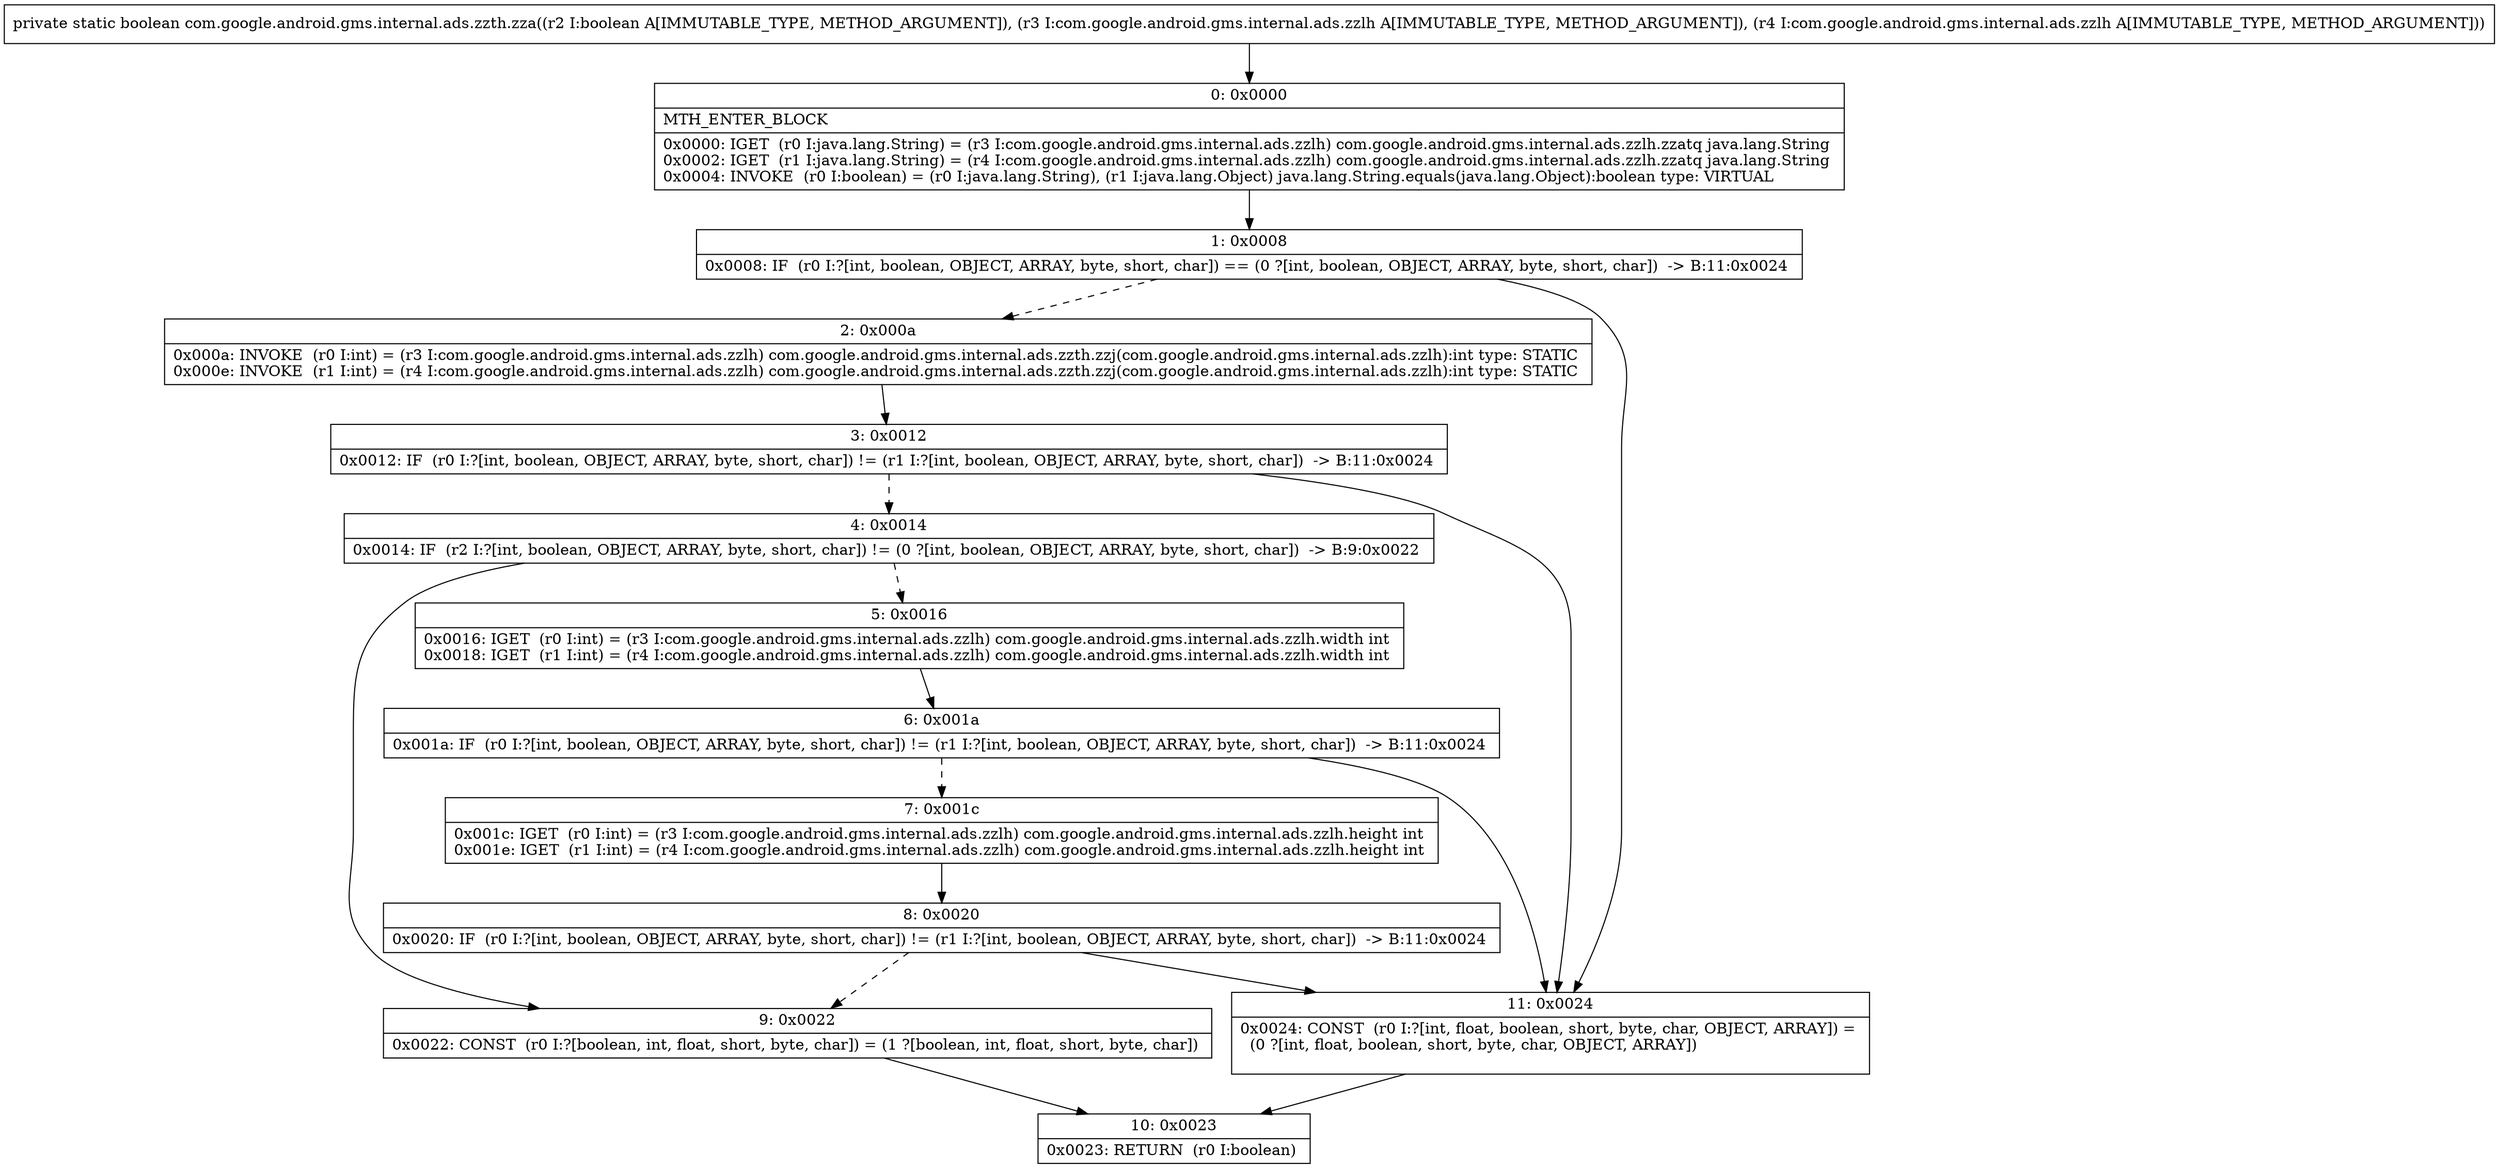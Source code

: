 digraph "CFG forcom.google.android.gms.internal.ads.zzth.zza(ZLcom\/google\/android\/gms\/internal\/ads\/zzlh;Lcom\/google\/android\/gms\/internal\/ads\/zzlh;)Z" {
Node_0 [shape=record,label="{0\:\ 0x0000|MTH_ENTER_BLOCK\l|0x0000: IGET  (r0 I:java.lang.String) = (r3 I:com.google.android.gms.internal.ads.zzlh) com.google.android.gms.internal.ads.zzlh.zzatq java.lang.String \l0x0002: IGET  (r1 I:java.lang.String) = (r4 I:com.google.android.gms.internal.ads.zzlh) com.google.android.gms.internal.ads.zzlh.zzatq java.lang.String \l0x0004: INVOKE  (r0 I:boolean) = (r0 I:java.lang.String), (r1 I:java.lang.Object) java.lang.String.equals(java.lang.Object):boolean type: VIRTUAL \l}"];
Node_1 [shape=record,label="{1\:\ 0x0008|0x0008: IF  (r0 I:?[int, boolean, OBJECT, ARRAY, byte, short, char]) == (0 ?[int, boolean, OBJECT, ARRAY, byte, short, char])  \-\> B:11:0x0024 \l}"];
Node_2 [shape=record,label="{2\:\ 0x000a|0x000a: INVOKE  (r0 I:int) = (r3 I:com.google.android.gms.internal.ads.zzlh) com.google.android.gms.internal.ads.zzth.zzj(com.google.android.gms.internal.ads.zzlh):int type: STATIC \l0x000e: INVOKE  (r1 I:int) = (r4 I:com.google.android.gms.internal.ads.zzlh) com.google.android.gms.internal.ads.zzth.zzj(com.google.android.gms.internal.ads.zzlh):int type: STATIC \l}"];
Node_3 [shape=record,label="{3\:\ 0x0012|0x0012: IF  (r0 I:?[int, boolean, OBJECT, ARRAY, byte, short, char]) != (r1 I:?[int, boolean, OBJECT, ARRAY, byte, short, char])  \-\> B:11:0x0024 \l}"];
Node_4 [shape=record,label="{4\:\ 0x0014|0x0014: IF  (r2 I:?[int, boolean, OBJECT, ARRAY, byte, short, char]) != (0 ?[int, boolean, OBJECT, ARRAY, byte, short, char])  \-\> B:9:0x0022 \l}"];
Node_5 [shape=record,label="{5\:\ 0x0016|0x0016: IGET  (r0 I:int) = (r3 I:com.google.android.gms.internal.ads.zzlh) com.google.android.gms.internal.ads.zzlh.width int \l0x0018: IGET  (r1 I:int) = (r4 I:com.google.android.gms.internal.ads.zzlh) com.google.android.gms.internal.ads.zzlh.width int \l}"];
Node_6 [shape=record,label="{6\:\ 0x001a|0x001a: IF  (r0 I:?[int, boolean, OBJECT, ARRAY, byte, short, char]) != (r1 I:?[int, boolean, OBJECT, ARRAY, byte, short, char])  \-\> B:11:0x0024 \l}"];
Node_7 [shape=record,label="{7\:\ 0x001c|0x001c: IGET  (r0 I:int) = (r3 I:com.google.android.gms.internal.ads.zzlh) com.google.android.gms.internal.ads.zzlh.height int \l0x001e: IGET  (r1 I:int) = (r4 I:com.google.android.gms.internal.ads.zzlh) com.google.android.gms.internal.ads.zzlh.height int \l}"];
Node_8 [shape=record,label="{8\:\ 0x0020|0x0020: IF  (r0 I:?[int, boolean, OBJECT, ARRAY, byte, short, char]) != (r1 I:?[int, boolean, OBJECT, ARRAY, byte, short, char])  \-\> B:11:0x0024 \l}"];
Node_9 [shape=record,label="{9\:\ 0x0022|0x0022: CONST  (r0 I:?[boolean, int, float, short, byte, char]) = (1 ?[boolean, int, float, short, byte, char]) \l}"];
Node_10 [shape=record,label="{10\:\ 0x0023|0x0023: RETURN  (r0 I:boolean) \l}"];
Node_11 [shape=record,label="{11\:\ 0x0024|0x0024: CONST  (r0 I:?[int, float, boolean, short, byte, char, OBJECT, ARRAY]) = \l  (0 ?[int, float, boolean, short, byte, char, OBJECT, ARRAY])\l \l}"];
MethodNode[shape=record,label="{private static boolean com.google.android.gms.internal.ads.zzth.zza((r2 I:boolean A[IMMUTABLE_TYPE, METHOD_ARGUMENT]), (r3 I:com.google.android.gms.internal.ads.zzlh A[IMMUTABLE_TYPE, METHOD_ARGUMENT]), (r4 I:com.google.android.gms.internal.ads.zzlh A[IMMUTABLE_TYPE, METHOD_ARGUMENT])) }"];
MethodNode -> Node_0;
Node_0 -> Node_1;
Node_1 -> Node_2[style=dashed];
Node_1 -> Node_11;
Node_2 -> Node_3;
Node_3 -> Node_4[style=dashed];
Node_3 -> Node_11;
Node_4 -> Node_5[style=dashed];
Node_4 -> Node_9;
Node_5 -> Node_6;
Node_6 -> Node_7[style=dashed];
Node_6 -> Node_11;
Node_7 -> Node_8;
Node_8 -> Node_9[style=dashed];
Node_8 -> Node_11;
Node_9 -> Node_10;
Node_11 -> Node_10;
}

